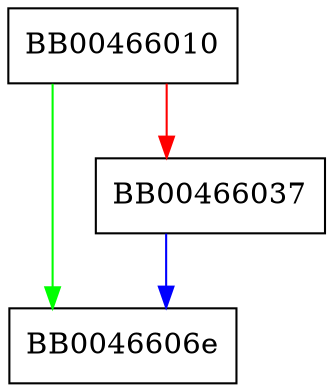 digraph app_bail_out {
  node [shape="box"];
  graph [splines=ortho];
  BB00466010 -> BB0046606e [color="green"];
  BB00466010 -> BB00466037 [color="red"];
  BB00466037 -> BB0046606e [color="blue"];
}